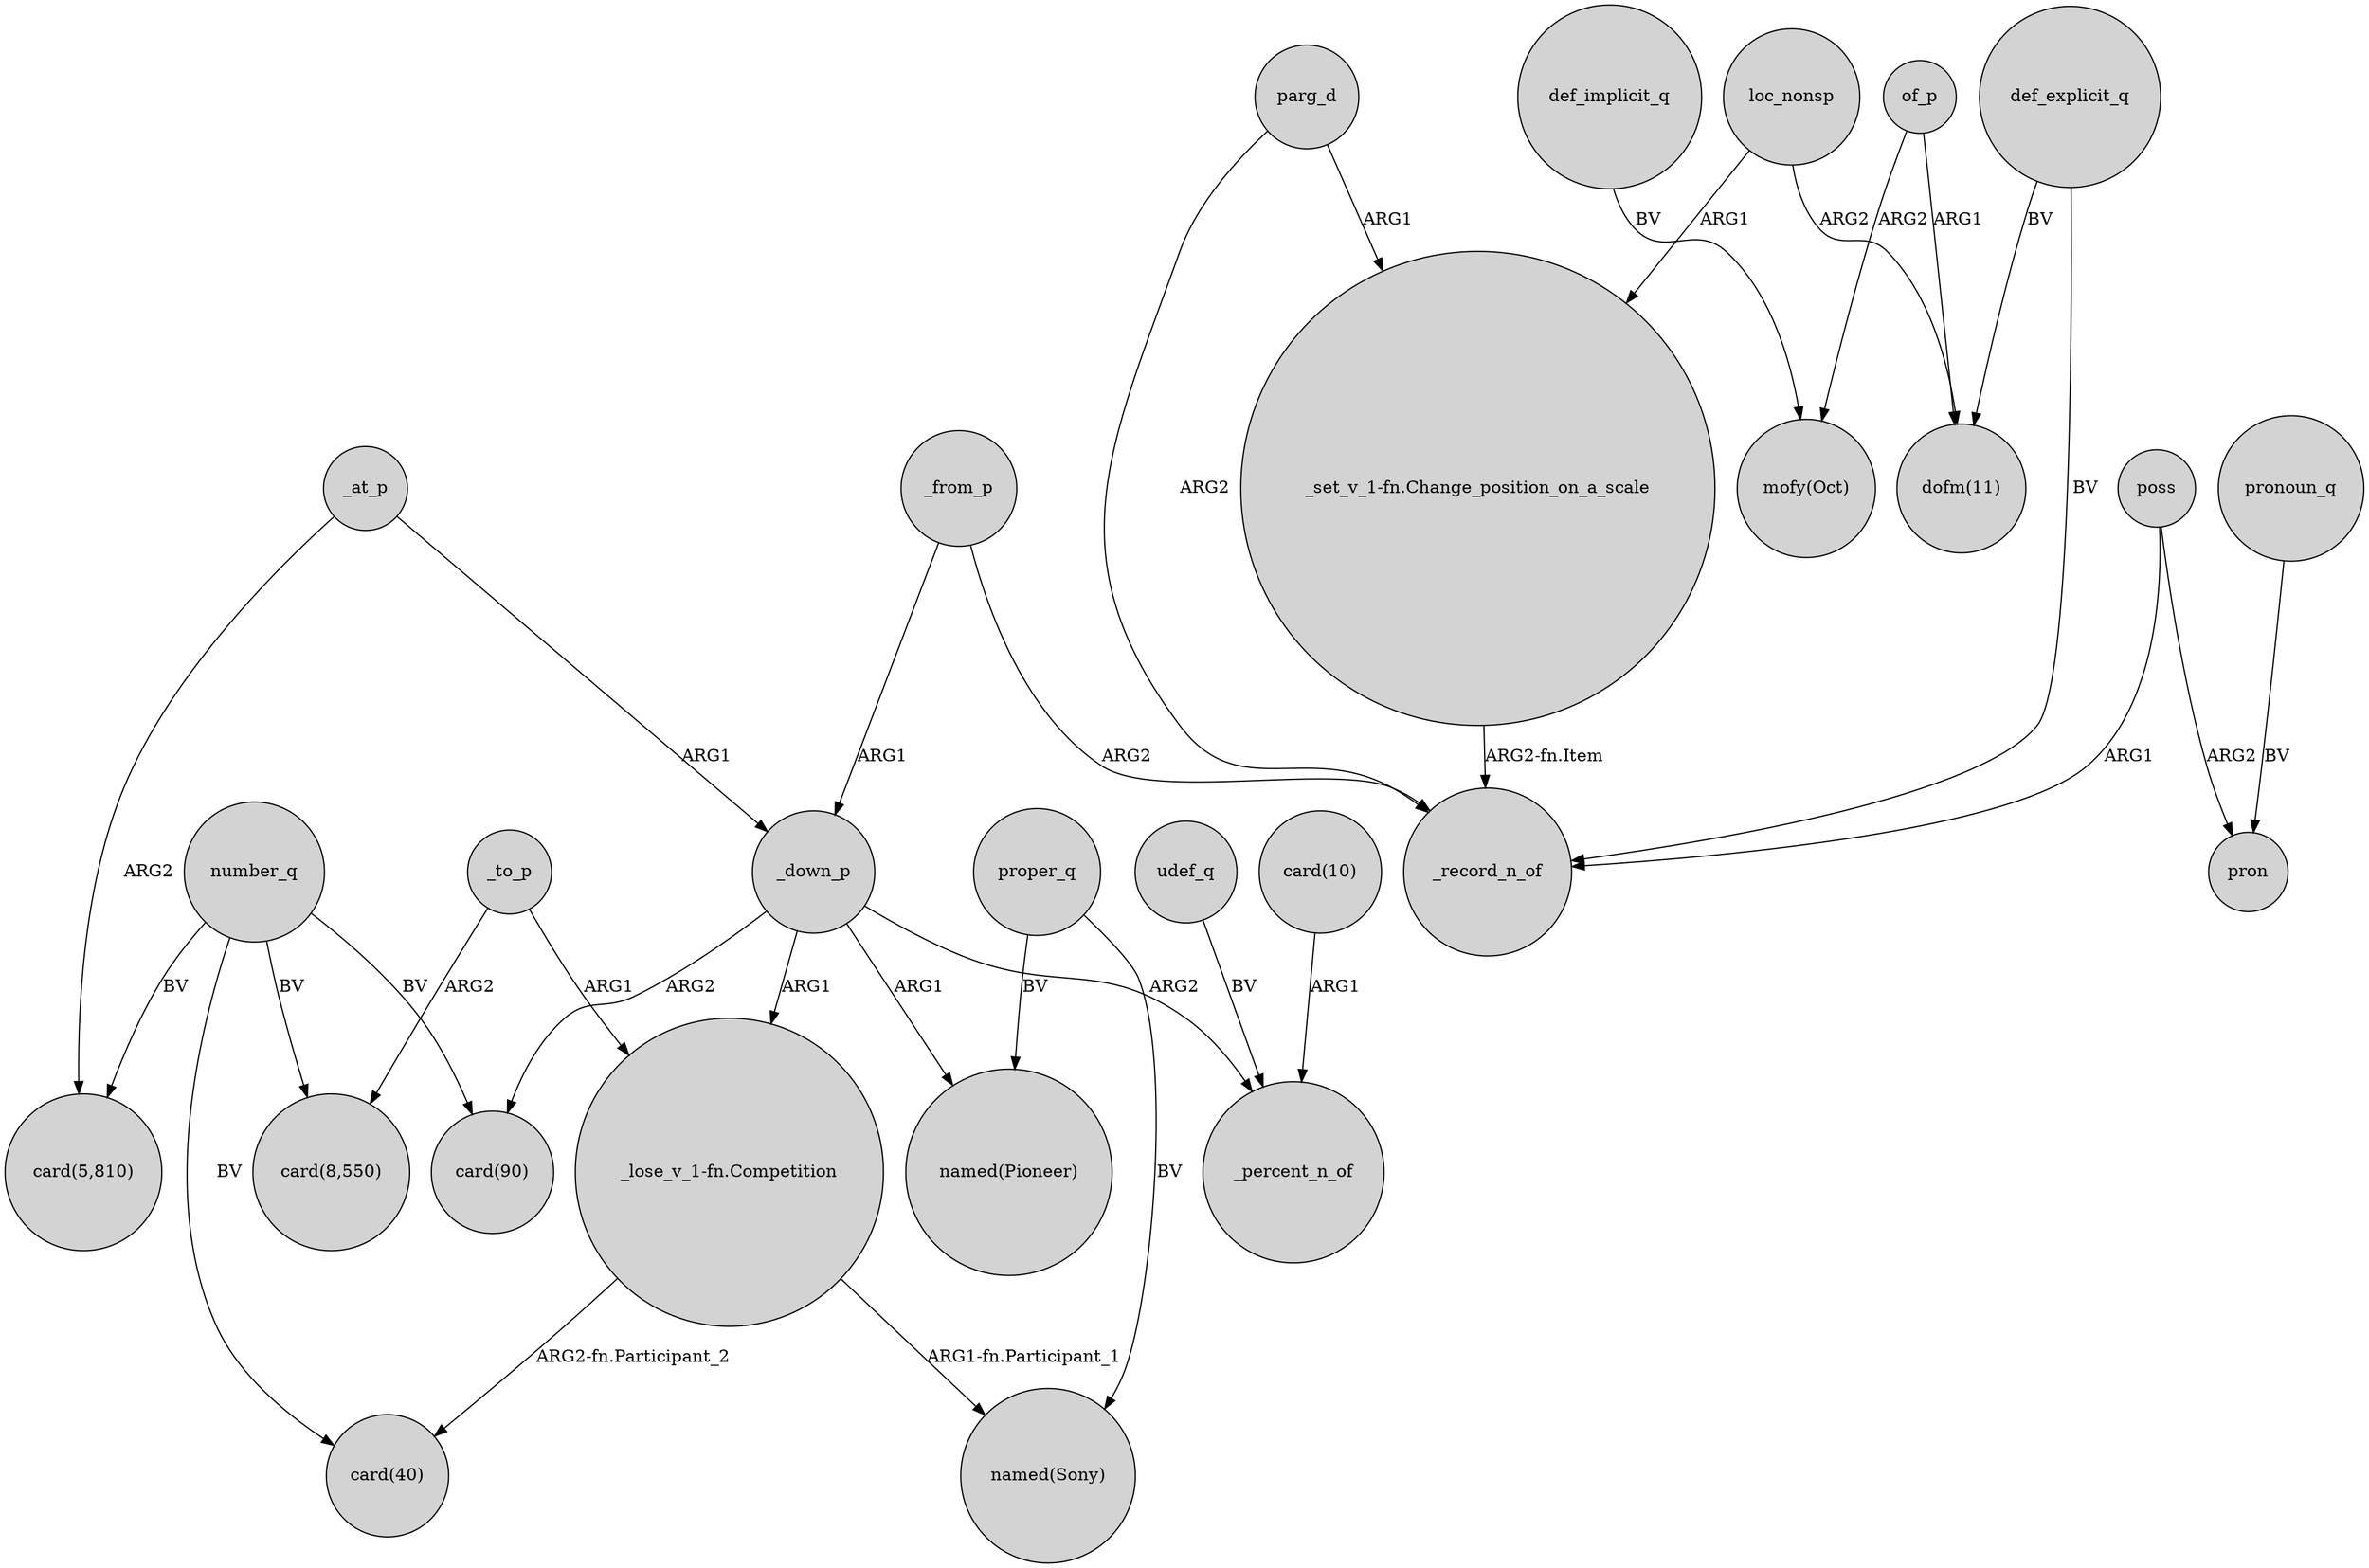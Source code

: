 digraph {
	node [shape=circle style=filled]
	number_q -> "card(5,810)" [label=BV]
	_at_p -> _down_p [label=ARG1]
	_down_p -> "named(Pioneer)" [label=ARG1]
	of_p -> "mofy(Oct)" [label=ARG2]
	_to_p -> "_lose_v_1-fn.Competition" [label=ARG1]
	parg_d -> _record_n_of [label=ARG2]
	proper_q -> "named(Pioneer)" [label=BV]
	def_explicit_q -> _record_n_of [label=BV]
	"_set_v_1-fn.Change_position_on_a_scale" -> _record_n_of [label="ARG2-fn.Item"]
	_from_p -> _record_n_of [label=ARG2]
	proper_q -> "named(Sony)" [label=BV]
	pronoun_q -> pron [label=BV]
	_from_p -> _down_p [label=ARG1]
	poss -> pron [label=ARG2]
	loc_nonsp -> "dofm(11)" [label=ARG2]
	of_p -> "dofm(11)" [label=ARG1]
	def_explicit_q -> "dofm(11)" [label=BV]
	udef_q -> _percent_n_of [label=BV]
	"_lose_v_1-fn.Competition" -> "card(40)" [label="ARG2-fn.Participant_2"]
	number_q -> "card(40)" [label=BV]
	"card(10)" -> _percent_n_of [label=ARG1]
	def_implicit_q -> "mofy(Oct)" [label=BV]
	_down_p -> "_lose_v_1-fn.Competition" [label=ARG1]
	number_q -> "card(8,550)" [label=BV]
	"_lose_v_1-fn.Competition" -> "named(Sony)" [label="ARG1-fn.Participant_1"]
	loc_nonsp -> "_set_v_1-fn.Change_position_on_a_scale" [label=ARG1]
	_down_p -> _percent_n_of [label=ARG2]
	parg_d -> "_set_v_1-fn.Change_position_on_a_scale" [label=ARG1]
	_to_p -> "card(8,550)" [label=ARG2]
	number_q -> "card(90)" [label=BV]
	_down_p -> "card(90)" [label=ARG2]
	_at_p -> "card(5,810)" [label=ARG2]
	poss -> _record_n_of [label=ARG1]
}
